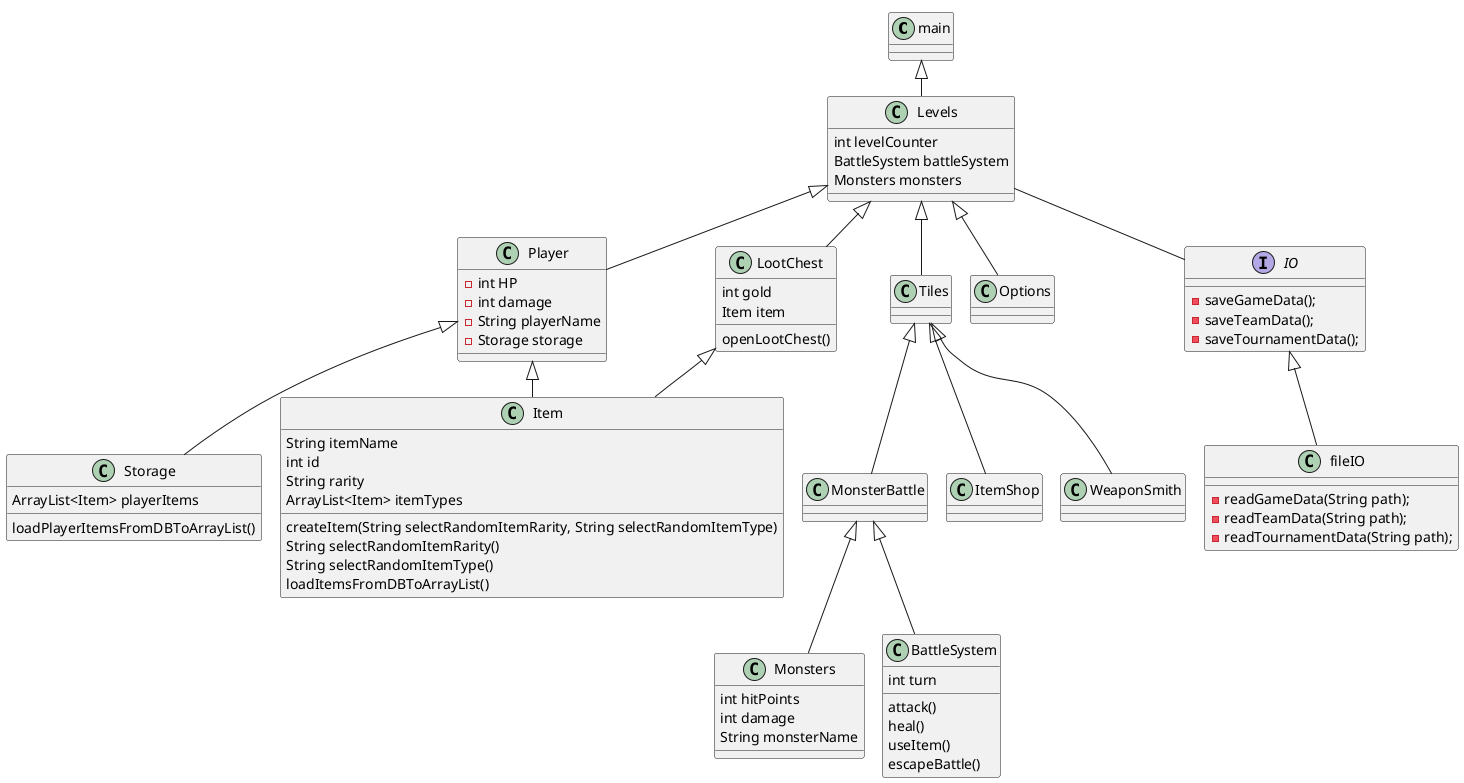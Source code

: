 @startuml
'https://plantuml.com/class-diagram

!pragma layout smetana

class main {
}

class Player {
- int HP
- int damage
- String playerName
- Storage storage
}

class Monsters {
int hitPoints
int damage
String monsterName
}

class BattleSystem {
int turn

attack()
heal()
useItem()
escapeBattle()
}

class Storage {
ArrayList<Item> playerItems

loadPlayerItemsFromDBToArrayList()
}

class Levels {
int levelCounter
BattleSystem battleSystem
Monsters monsters
}

class Item {
String itemName
int id
String rarity
ArrayList<Item> itemTypes

createItem(String selectRandomItemRarity, String selectRandomItemType)
String selectRandomItemRarity()
String selectRandomItemType()
loadItemsFromDBToArrayList()
}

class LootChest {
int gold
Item item

openLootChest()
}

class Tiles {

}

class MonsterBattle {
}

class ItemShop {
}

class Options {
}

interface IO {
    - saveGameData();
    - saveTeamData();
    - saveTournamentData();

}

class fileIO {
    - readGameData(String path);
    - readTeamData(String path);
    - readTournamentData(String path);
}


main <|-- Levels
Levels <|-- Player
Levels <|-- Options
Player <|-- Storage
Player <|-- Item
LootChest <|-- Item
Levels <|-- LootChest
Levels <|-- Tiles
Tiles <|-- ItemShop
Tiles <|-- WeaponSmith
Tiles <|-- MonsterBattle
MonsterBattle <|-- Monsters
MonsterBattle <|-- BattleSystem
IO <|-- fileIO
Levels -- IO

@enduml